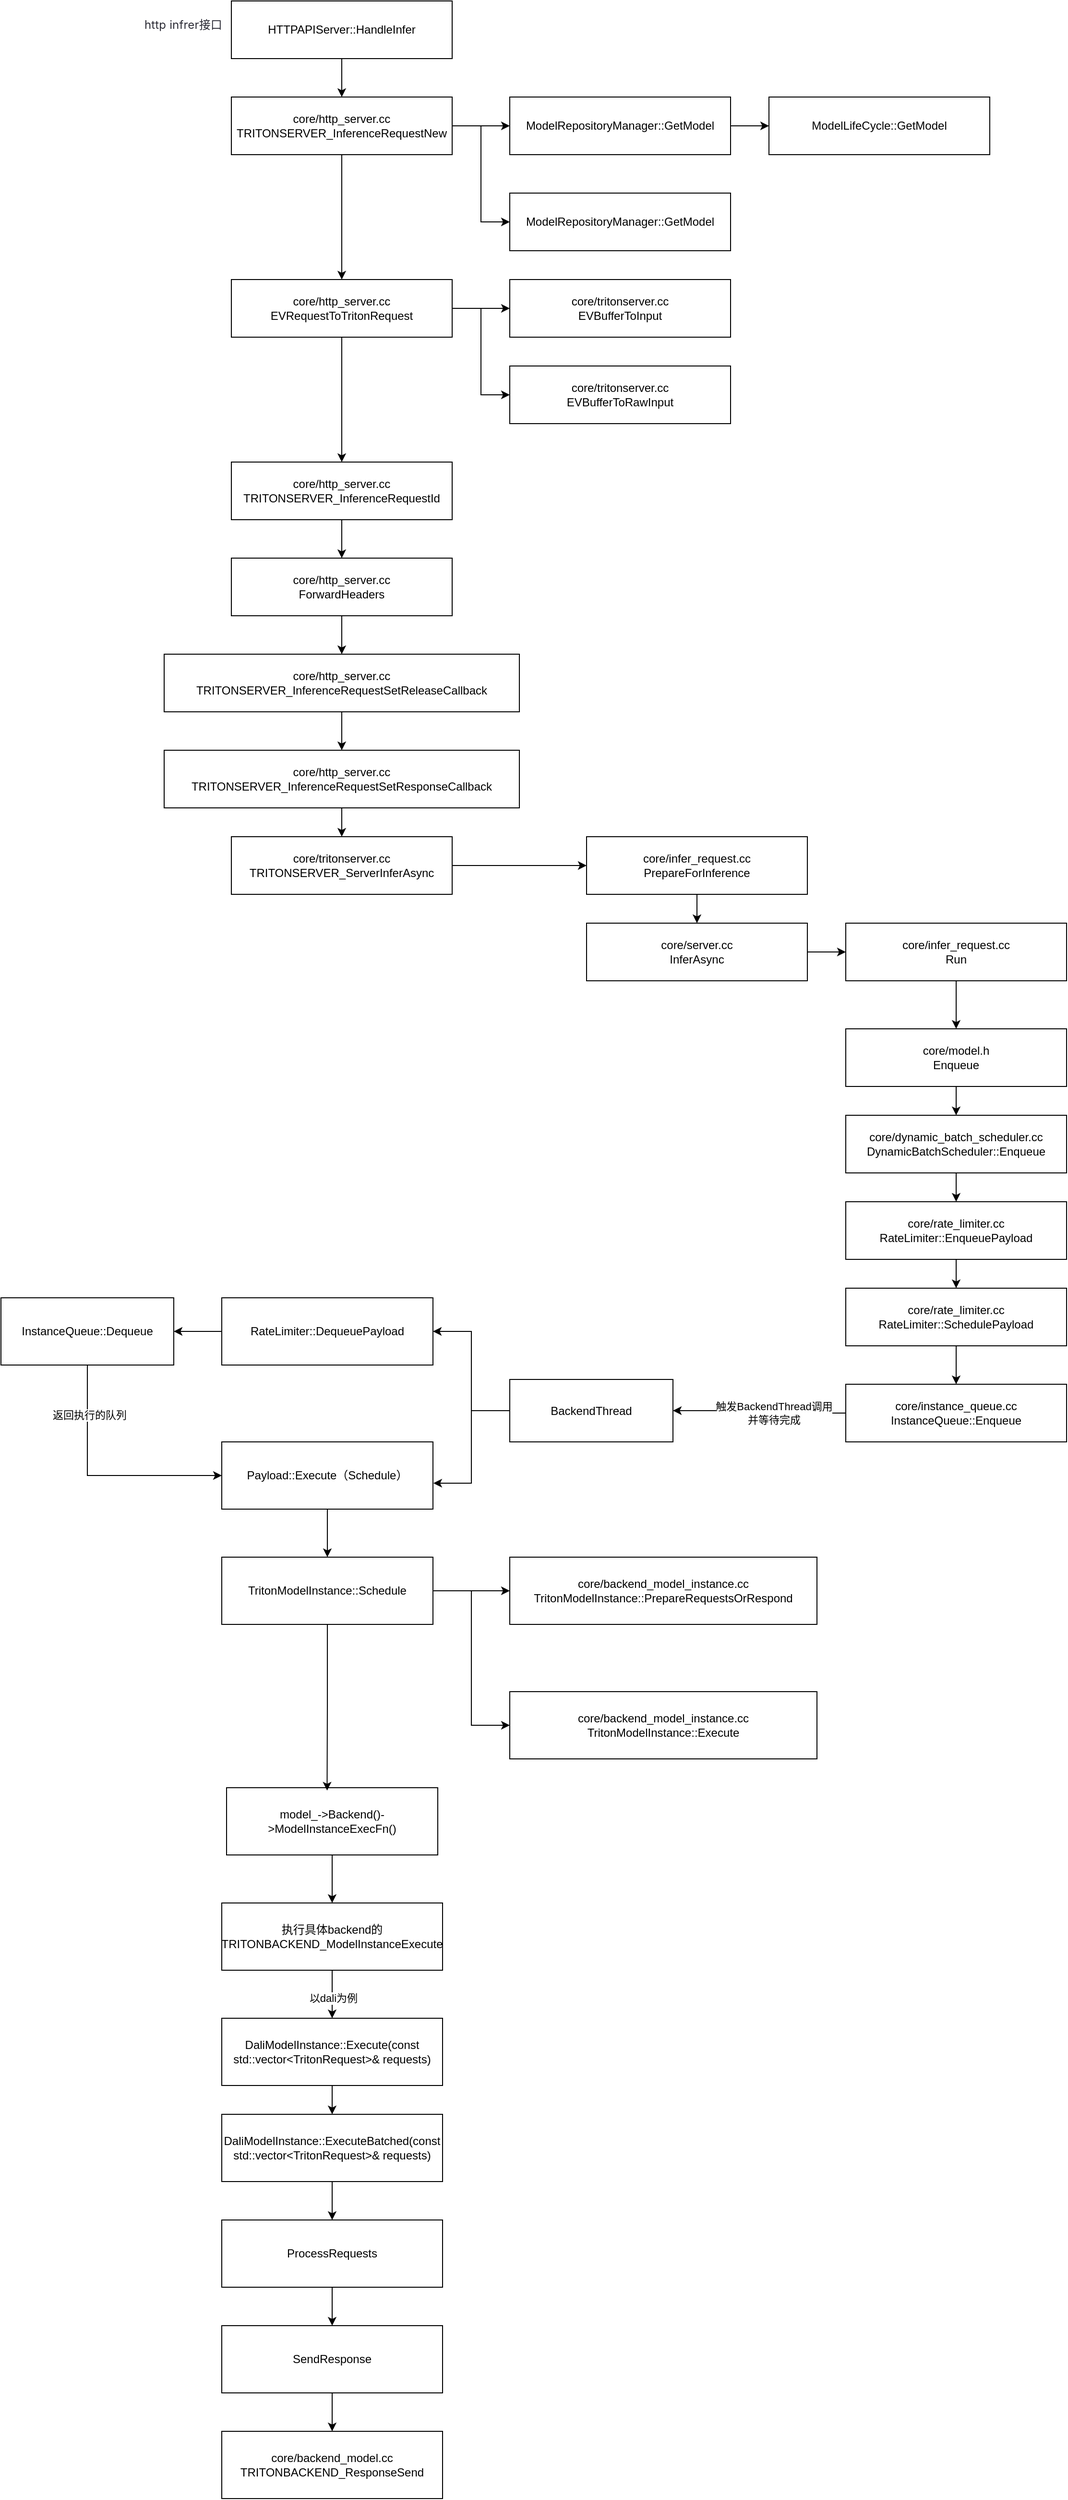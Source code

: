 <mxfile version="26.0.5">
  <diagram name="第 1 页" id="pDGJuI-7vzYrcwJg5P6v">
    <mxGraphModel dx="413" dy="572" grid="1" gridSize="10" guides="1" tooltips="1" connect="1" arrows="1" fold="1" page="1" pageScale="1" pageWidth="827" pageHeight="1169" math="0" shadow="0">
      <root>
        <mxCell id="0" />
        <mxCell id="1" parent="0" />
        <mxCell id="nku8yffjrh3vuvWNtaAY-4" value="" style="edgeStyle=orthogonalEdgeStyle;rounded=0;orthogonalLoop=1;jettySize=auto;html=1;" edge="1" parent="1" source="nku8yffjrh3vuvWNtaAY-1" target="nku8yffjrh3vuvWNtaAY-3">
          <mxGeometry relative="1" as="geometry" />
        </mxCell>
        <mxCell id="nku8yffjrh3vuvWNtaAY-1" value="HTTPAPIServer::HandleInfer" style="rounded=0;whiteSpace=wrap;html=1;" vertex="1" parent="1">
          <mxGeometry x="1560" y="120" width="230" height="60" as="geometry" />
        </mxCell>
        <mxCell id="nku8yffjrh3vuvWNtaAY-2" value="&lt;span style=&quot;color: rgb(44, 44, 54); font-family: -apple-system, BlinkMacSystemFont, &amp;quot;Segoe UI&amp;quot;, &amp;quot;Noto Sans&amp;quot;, Helvetica, Arial, sans-serif, &amp;quot;Apple Color Emoji&amp;quot;, &amp;quot;Segoe UI Emoji&amp;quot;; letter-spacing: 0.08px; text-align: start; white-space-collapse: preserve; background-color: rgb(255, 255, 255);&quot;&gt;&lt;font style=&quot;font-size: 12px;&quot;&gt;http infrer接口&lt;/font&gt;&lt;/span&gt;" style="text;strokeColor=none;align=center;fillColor=none;html=1;verticalAlign=middle;whiteSpace=wrap;rounded=0;" vertex="1" parent="1">
          <mxGeometry x="1465" y="130" width="90" height="30" as="geometry" />
        </mxCell>
        <mxCell id="nku8yffjrh3vuvWNtaAY-6" value="" style="edgeStyle=orthogonalEdgeStyle;rounded=0;orthogonalLoop=1;jettySize=auto;html=1;" edge="1" parent="1" source="nku8yffjrh3vuvWNtaAY-3" target="nku8yffjrh3vuvWNtaAY-5">
          <mxGeometry relative="1" as="geometry" />
        </mxCell>
        <mxCell id="nku8yffjrh3vuvWNtaAY-10" style="edgeStyle=orthogonalEdgeStyle;rounded=0;orthogonalLoop=1;jettySize=auto;html=1;exitX=1;exitY=0.5;exitDx=0;exitDy=0;entryX=0;entryY=0.5;entryDx=0;entryDy=0;" edge="1" parent="1" source="nku8yffjrh3vuvWNtaAY-3" target="nku8yffjrh3vuvWNtaAY-9">
          <mxGeometry relative="1" as="geometry" />
        </mxCell>
        <mxCell id="nku8yffjrh3vuvWNtaAY-12" style="edgeStyle=orthogonalEdgeStyle;rounded=0;orthogonalLoop=1;jettySize=auto;html=1;" edge="1" parent="1" source="nku8yffjrh3vuvWNtaAY-3" target="nku8yffjrh3vuvWNtaAY-11">
          <mxGeometry relative="1" as="geometry" />
        </mxCell>
        <mxCell id="nku8yffjrh3vuvWNtaAY-3" value="&lt;div&gt;core/http_server.cc&lt;/div&gt;&lt;div&gt;TRITONSERVER_InferenceRequestNew&lt;/div&gt;" style="rounded=0;whiteSpace=wrap;html=1;" vertex="1" parent="1">
          <mxGeometry x="1560" y="220" width="230" height="60" as="geometry" />
        </mxCell>
        <mxCell id="nku8yffjrh3vuvWNtaAY-8" value="" style="edgeStyle=orthogonalEdgeStyle;rounded=0;orthogonalLoop=1;jettySize=auto;html=1;" edge="1" parent="1" source="nku8yffjrh3vuvWNtaAY-5" target="nku8yffjrh3vuvWNtaAY-7">
          <mxGeometry relative="1" as="geometry" />
        </mxCell>
        <mxCell id="nku8yffjrh3vuvWNtaAY-5" value="&lt;div&gt;ModelRepositoryManager::GetModel&lt;/div&gt;" style="rounded=0;whiteSpace=wrap;html=1;" vertex="1" parent="1">
          <mxGeometry x="1850" y="220" width="230" height="60" as="geometry" />
        </mxCell>
        <mxCell id="nku8yffjrh3vuvWNtaAY-7" value="&lt;div&gt;ModelLifeCycle::GetModel&lt;/div&gt;" style="rounded=0;whiteSpace=wrap;html=1;" vertex="1" parent="1">
          <mxGeometry x="2120" y="220" width="230" height="60" as="geometry" />
        </mxCell>
        <mxCell id="nku8yffjrh3vuvWNtaAY-9" value="&lt;div&gt;ModelRepositoryManager::GetModel&lt;/div&gt;" style="rounded=0;whiteSpace=wrap;html=1;" vertex="1" parent="1">
          <mxGeometry x="1850" y="320" width="230" height="60" as="geometry" />
        </mxCell>
        <mxCell id="nku8yffjrh3vuvWNtaAY-14" style="edgeStyle=orthogonalEdgeStyle;rounded=0;orthogonalLoop=1;jettySize=auto;html=1;exitX=1;exitY=0.5;exitDx=0;exitDy=0;" edge="1" parent="1" source="nku8yffjrh3vuvWNtaAY-11" target="nku8yffjrh3vuvWNtaAY-13">
          <mxGeometry relative="1" as="geometry" />
        </mxCell>
        <mxCell id="nku8yffjrh3vuvWNtaAY-16" style="edgeStyle=orthogonalEdgeStyle;rounded=0;orthogonalLoop=1;jettySize=auto;html=1;exitX=1;exitY=0.5;exitDx=0;exitDy=0;entryX=0;entryY=0.5;entryDx=0;entryDy=0;" edge="1" parent="1" source="nku8yffjrh3vuvWNtaAY-11" target="nku8yffjrh3vuvWNtaAY-15">
          <mxGeometry relative="1" as="geometry" />
        </mxCell>
        <mxCell id="nku8yffjrh3vuvWNtaAY-18" style="edgeStyle=orthogonalEdgeStyle;rounded=0;orthogonalLoop=1;jettySize=auto;html=1;exitX=0.5;exitY=1;exitDx=0;exitDy=0;entryX=0.5;entryY=0;entryDx=0;entryDy=0;" edge="1" parent="1" source="nku8yffjrh3vuvWNtaAY-11" target="nku8yffjrh3vuvWNtaAY-17">
          <mxGeometry relative="1" as="geometry" />
        </mxCell>
        <mxCell id="nku8yffjrh3vuvWNtaAY-11" value="&lt;div&gt;core/http_server.cc&lt;/div&gt;&lt;div&gt;EVRequestToTritonRequest&lt;/div&gt;" style="rounded=0;whiteSpace=wrap;html=1;" vertex="1" parent="1">
          <mxGeometry x="1560" y="410" width="230" height="60" as="geometry" />
        </mxCell>
        <mxCell id="nku8yffjrh3vuvWNtaAY-13" value="&lt;div&gt;core/tritonserver.cc&lt;/div&gt;&lt;div&gt;EVBufferToInput&lt;/div&gt;" style="rounded=0;whiteSpace=wrap;html=1;" vertex="1" parent="1">
          <mxGeometry x="1850" y="410" width="230" height="60" as="geometry" />
        </mxCell>
        <mxCell id="nku8yffjrh3vuvWNtaAY-15" value="&lt;div&gt;core/tritonserver.cc&lt;/div&gt;&lt;div&gt;EVBufferToRawInput&lt;/div&gt;" style="rounded=0;whiteSpace=wrap;html=1;" vertex="1" parent="1">
          <mxGeometry x="1850" y="500" width="230" height="60" as="geometry" />
        </mxCell>
        <mxCell id="nku8yffjrh3vuvWNtaAY-20" value="" style="edgeStyle=orthogonalEdgeStyle;rounded=0;orthogonalLoop=1;jettySize=auto;html=1;" edge="1" parent="1" source="nku8yffjrh3vuvWNtaAY-17" target="nku8yffjrh3vuvWNtaAY-19">
          <mxGeometry relative="1" as="geometry" />
        </mxCell>
        <mxCell id="nku8yffjrh3vuvWNtaAY-17" value="&lt;div&gt;core/http_server.cc&lt;/div&gt;&lt;div&gt;TRITONSERVER_InferenceRequestId&lt;/div&gt;" style="rounded=0;whiteSpace=wrap;html=1;" vertex="1" parent="1">
          <mxGeometry x="1560" y="600" width="230" height="60" as="geometry" />
        </mxCell>
        <mxCell id="nku8yffjrh3vuvWNtaAY-22" value="" style="edgeStyle=orthogonalEdgeStyle;rounded=0;orthogonalLoop=1;jettySize=auto;html=1;" edge="1" parent="1" source="nku8yffjrh3vuvWNtaAY-19" target="nku8yffjrh3vuvWNtaAY-21">
          <mxGeometry relative="1" as="geometry" />
        </mxCell>
        <mxCell id="nku8yffjrh3vuvWNtaAY-19" value="&lt;div&gt;core/http_server.cc&lt;/div&gt;&lt;div&gt;ForwardHeaders&lt;/div&gt;" style="rounded=0;whiteSpace=wrap;html=1;" vertex="1" parent="1">
          <mxGeometry x="1560" y="700" width="230" height="60" as="geometry" />
        </mxCell>
        <mxCell id="nku8yffjrh3vuvWNtaAY-24" value="" style="edgeStyle=orthogonalEdgeStyle;rounded=0;orthogonalLoop=1;jettySize=auto;html=1;" edge="1" parent="1" source="nku8yffjrh3vuvWNtaAY-21" target="nku8yffjrh3vuvWNtaAY-23">
          <mxGeometry relative="1" as="geometry" />
        </mxCell>
        <mxCell id="nku8yffjrh3vuvWNtaAY-21" value="&lt;div&gt;core/http_server.cc&lt;/div&gt;&lt;div&gt;TRITONSERVER_InferenceRequestSetReleaseCallback&lt;/div&gt;" style="rounded=0;whiteSpace=wrap;html=1;" vertex="1" parent="1">
          <mxGeometry x="1490" y="800" width="370" height="60" as="geometry" />
        </mxCell>
        <mxCell id="nku8yffjrh3vuvWNtaAY-26" value="" style="edgeStyle=orthogonalEdgeStyle;rounded=0;orthogonalLoop=1;jettySize=auto;html=1;" edge="1" parent="1" source="nku8yffjrh3vuvWNtaAY-23" target="nku8yffjrh3vuvWNtaAY-25">
          <mxGeometry relative="1" as="geometry" />
        </mxCell>
        <mxCell id="nku8yffjrh3vuvWNtaAY-23" value="&lt;div&gt;core/http_server.cc&lt;/div&gt;&lt;div&gt;TRITONSERVER_InferenceRequestSetResponseCallback&lt;/div&gt;" style="rounded=0;whiteSpace=wrap;html=1;" vertex="1" parent="1">
          <mxGeometry x="1490" y="900" width="370" height="60" as="geometry" />
        </mxCell>
        <mxCell id="nku8yffjrh3vuvWNtaAY-29" style="edgeStyle=orthogonalEdgeStyle;rounded=0;orthogonalLoop=1;jettySize=auto;html=1;entryX=0;entryY=0.5;entryDx=0;entryDy=0;" edge="1" parent="1" source="nku8yffjrh3vuvWNtaAY-25" target="nku8yffjrh3vuvWNtaAY-27">
          <mxGeometry relative="1" as="geometry" />
        </mxCell>
        <mxCell id="nku8yffjrh3vuvWNtaAY-25" value="&lt;div&gt;core/tritonserver.cc&lt;/div&gt;&lt;div&gt;TRITONSERVER_ServerInferAsync&lt;/div&gt;" style="rounded=0;whiteSpace=wrap;html=1;" vertex="1" parent="1">
          <mxGeometry x="1560" y="990" width="230" height="60" as="geometry" />
        </mxCell>
        <mxCell id="nku8yffjrh3vuvWNtaAY-31" value="" style="edgeStyle=orthogonalEdgeStyle;rounded=0;orthogonalLoop=1;jettySize=auto;html=1;" edge="1" parent="1" source="nku8yffjrh3vuvWNtaAY-27" target="nku8yffjrh3vuvWNtaAY-30">
          <mxGeometry relative="1" as="geometry" />
        </mxCell>
        <mxCell id="nku8yffjrh3vuvWNtaAY-27" value="&lt;div&gt;core/infer_request.cc&lt;/div&gt;&lt;div&gt;PrepareForInference&lt;/div&gt;" style="rounded=0;whiteSpace=wrap;html=1;" vertex="1" parent="1">
          <mxGeometry x="1930" y="990" width="230" height="60" as="geometry" />
        </mxCell>
        <mxCell id="nku8yffjrh3vuvWNtaAY-33" value="" style="edgeStyle=orthogonalEdgeStyle;rounded=0;orthogonalLoop=1;jettySize=auto;html=1;" edge="1" parent="1" source="nku8yffjrh3vuvWNtaAY-30" target="nku8yffjrh3vuvWNtaAY-32">
          <mxGeometry relative="1" as="geometry" />
        </mxCell>
        <mxCell id="nku8yffjrh3vuvWNtaAY-30" value="&lt;div&gt;core/server.cc&lt;/div&gt;&lt;div&gt;InferAsync&lt;/div&gt;" style="rounded=0;whiteSpace=wrap;html=1;" vertex="1" parent="1">
          <mxGeometry x="1930" y="1080" width="230" height="60" as="geometry" />
        </mxCell>
        <mxCell id="nku8yffjrh3vuvWNtaAY-35" value="" style="edgeStyle=orthogonalEdgeStyle;rounded=0;orthogonalLoop=1;jettySize=auto;html=1;" edge="1" parent="1" source="nku8yffjrh3vuvWNtaAY-32" target="nku8yffjrh3vuvWNtaAY-34">
          <mxGeometry relative="1" as="geometry" />
        </mxCell>
        <mxCell id="nku8yffjrh3vuvWNtaAY-32" value="&lt;div&gt;core/infer_request.cc&lt;/div&gt;&lt;div&gt;Run&lt;/div&gt;" style="rounded=0;whiteSpace=wrap;html=1;" vertex="1" parent="1">
          <mxGeometry x="2200" y="1080" width="230" height="60" as="geometry" />
        </mxCell>
        <mxCell id="nku8yffjrh3vuvWNtaAY-37" value="" style="edgeStyle=orthogonalEdgeStyle;rounded=0;orthogonalLoop=1;jettySize=auto;html=1;" edge="1" parent="1" source="nku8yffjrh3vuvWNtaAY-34" target="nku8yffjrh3vuvWNtaAY-36">
          <mxGeometry relative="1" as="geometry" />
        </mxCell>
        <mxCell id="nku8yffjrh3vuvWNtaAY-34" value="&lt;div&gt;core/model.h&lt;/div&gt;&lt;div&gt;Enqueue&lt;/div&gt;" style="rounded=0;whiteSpace=wrap;html=1;" vertex="1" parent="1">
          <mxGeometry x="2200" y="1190" width="230" height="60" as="geometry" />
        </mxCell>
        <mxCell id="nku8yffjrh3vuvWNtaAY-39" value="" style="edgeStyle=orthogonalEdgeStyle;rounded=0;orthogonalLoop=1;jettySize=auto;html=1;" edge="1" parent="1" source="nku8yffjrh3vuvWNtaAY-36" target="nku8yffjrh3vuvWNtaAY-38">
          <mxGeometry relative="1" as="geometry" />
        </mxCell>
        <mxCell id="nku8yffjrh3vuvWNtaAY-36" value="&lt;div&gt;core/dynamic_batch_scheduler.cc&lt;/div&gt;&lt;div&gt;DynamicBatchScheduler::Enqueue&lt;/div&gt;" style="rounded=0;whiteSpace=wrap;html=1;" vertex="1" parent="1">
          <mxGeometry x="2200" y="1280" width="230" height="60" as="geometry" />
        </mxCell>
        <mxCell id="nku8yffjrh3vuvWNtaAY-41" value="" style="edgeStyle=orthogonalEdgeStyle;rounded=0;orthogonalLoop=1;jettySize=auto;html=1;" edge="1" parent="1" source="nku8yffjrh3vuvWNtaAY-38" target="nku8yffjrh3vuvWNtaAY-40">
          <mxGeometry relative="1" as="geometry" />
        </mxCell>
        <mxCell id="nku8yffjrh3vuvWNtaAY-38" value="&lt;div&gt;core/rate_limiter.cc&lt;/div&gt;&lt;div&gt;RateLimiter::EnqueuePayload&lt;/div&gt;" style="rounded=0;whiteSpace=wrap;html=1;" vertex="1" parent="1">
          <mxGeometry x="2200" y="1370" width="230" height="60" as="geometry" />
        </mxCell>
        <mxCell id="nku8yffjrh3vuvWNtaAY-44" value="" style="edgeStyle=orthogonalEdgeStyle;rounded=0;orthogonalLoop=1;jettySize=auto;html=1;" edge="1" parent="1" source="nku8yffjrh3vuvWNtaAY-40" target="nku8yffjrh3vuvWNtaAY-42">
          <mxGeometry relative="1" as="geometry" />
        </mxCell>
        <mxCell id="nku8yffjrh3vuvWNtaAY-40" value="&lt;div&gt;core/rate_limiter.cc&lt;/div&gt;&lt;div&gt;RateLimiter::SchedulePayload&lt;/div&gt;" style="rounded=0;whiteSpace=wrap;html=1;" vertex="1" parent="1">
          <mxGeometry x="2200" y="1460" width="230" height="60" as="geometry" />
        </mxCell>
        <mxCell id="nku8yffjrh3vuvWNtaAY-46" style="edgeStyle=orthogonalEdgeStyle;rounded=0;orthogonalLoop=1;jettySize=auto;html=1;exitX=0;exitY=0.5;exitDx=0;exitDy=0;entryX=1;entryY=0.5;entryDx=0;entryDy=0;" edge="1" parent="1" source="nku8yffjrh3vuvWNtaAY-42" target="nku8yffjrh3vuvWNtaAY-45">
          <mxGeometry relative="1" as="geometry" />
        </mxCell>
        <mxCell id="nku8yffjrh3vuvWNtaAY-47" value="触发BackendThread调用&lt;div&gt;并等待完成&lt;/div&gt;" style="edgeLabel;html=1;align=center;verticalAlign=middle;resizable=0;points=[];" vertex="1" connectable="0" parent="nku8yffjrh3vuvWNtaAY-46">
          <mxGeometry x="-0.174" relative="1" as="geometry">
            <mxPoint as="offset" />
          </mxGeometry>
        </mxCell>
        <mxCell id="nku8yffjrh3vuvWNtaAY-42" value="&lt;div&gt;core/instance_queue.cc&lt;/div&gt;&lt;div&gt;InstanceQueue::Enqueue&lt;/div&gt;" style="rounded=0;whiteSpace=wrap;html=1;" vertex="1" parent="1">
          <mxGeometry x="2200" y="1560" width="230" height="60" as="geometry" />
        </mxCell>
        <mxCell id="nku8yffjrh3vuvWNtaAY-49" style="edgeStyle=orthogonalEdgeStyle;rounded=0;orthogonalLoop=1;jettySize=auto;html=1;exitX=0;exitY=0.5;exitDx=0;exitDy=0;entryX=1;entryY=0.5;entryDx=0;entryDy=0;" edge="1" parent="1" source="nku8yffjrh3vuvWNtaAY-45" target="nku8yffjrh3vuvWNtaAY-48">
          <mxGeometry relative="1" as="geometry" />
        </mxCell>
        <mxCell id="nku8yffjrh3vuvWNtaAY-45" value="BackendThread" style="rounded=0;whiteSpace=wrap;html=1;align=center;" vertex="1" parent="1">
          <mxGeometry x="1850" y="1555" width="170" height="65" as="geometry" />
        </mxCell>
        <mxCell id="nku8yffjrh3vuvWNtaAY-53" value="" style="edgeStyle=orthogonalEdgeStyle;rounded=0;orthogonalLoop=1;jettySize=auto;html=1;" edge="1" parent="1" source="nku8yffjrh3vuvWNtaAY-48" target="nku8yffjrh3vuvWNtaAY-52">
          <mxGeometry relative="1" as="geometry" />
        </mxCell>
        <mxCell id="nku8yffjrh3vuvWNtaAY-48" value="RateLimiter::DequeuePayload" style="rounded=0;whiteSpace=wrap;html=1;align=center;" vertex="1" parent="1">
          <mxGeometry x="1550" y="1470" width="220" height="70" as="geometry" />
        </mxCell>
        <mxCell id="nku8yffjrh3vuvWNtaAY-58" value="" style="edgeStyle=orthogonalEdgeStyle;rounded=0;orthogonalLoop=1;jettySize=auto;html=1;" edge="1" parent="1" source="nku8yffjrh3vuvWNtaAY-50" target="nku8yffjrh3vuvWNtaAY-57">
          <mxGeometry relative="1" as="geometry" />
        </mxCell>
        <mxCell id="nku8yffjrh3vuvWNtaAY-50" value="Payload::Execute（Schedule）" style="rounded=0;whiteSpace=wrap;html=1;align=center;" vertex="1" parent="1">
          <mxGeometry x="1550" y="1620" width="220" height="70" as="geometry" />
        </mxCell>
        <mxCell id="nku8yffjrh3vuvWNtaAY-51" style="edgeStyle=orthogonalEdgeStyle;rounded=0;orthogonalLoop=1;jettySize=auto;html=1;exitX=0;exitY=0.5;exitDx=0;exitDy=0;entryX=1.002;entryY=0.614;entryDx=0;entryDy=0;entryPerimeter=0;" edge="1" parent="1" source="nku8yffjrh3vuvWNtaAY-45" target="nku8yffjrh3vuvWNtaAY-50">
          <mxGeometry relative="1" as="geometry" />
        </mxCell>
        <mxCell id="nku8yffjrh3vuvWNtaAY-55" style="edgeStyle=orthogonalEdgeStyle;rounded=0;orthogonalLoop=1;jettySize=auto;html=1;exitX=0.5;exitY=1;exitDx=0;exitDy=0;entryX=0;entryY=0.5;entryDx=0;entryDy=0;" edge="1" parent="1" source="nku8yffjrh3vuvWNtaAY-52" target="nku8yffjrh3vuvWNtaAY-50">
          <mxGeometry relative="1" as="geometry" />
        </mxCell>
        <mxCell id="nku8yffjrh3vuvWNtaAY-56" value="返回执行的队列" style="edgeLabel;html=1;align=center;verticalAlign=middle;resizable=0;points=[];" vertex="1" connectable="0" parent="nku8yffjrh3vuvWNtaAY-55">
          <mxGeometry x="-0.598" y="2" relative="1" as="geometry">
            <mxPoint as="offset" />
          </mxGeometry>
        </mxCell>
        <mxCell id="nku8yffjrh3vuvWNtaAY-52" value="InstanceQueue::Dequeue" style="rounded=0;whiteSpace=wrap;html=1;align=center;" vertex="1" parent="1">
          <mxGeometry x="1320" y="1470" width="180" height="70" as="geometry" />
        </mxCell>
        <mxCell id="nku8yffjrh3vuvWNtaAY-60" value="" style="edgeStyle=orthogonalEdgeStyle;rounded=0;orthogonalLoop=1;jettySize=auto;html=1;" edge="1" parent="1" source="nku8yffjrh3vuvWNtaAY-57" target="nku8yffjrh3vuvWNtaAY-59">
          <mxGeometry relative="1" as="geometry" />
        </mxCell>
        <mxCell id="nku8yffjrh3vuvWNtaAY-64" style="edgeStyle=orthogonalEdgeStyle;rounded=0;orthogonalLoop=1;jettySize=auto;html=1;exitX=1;exitY=0.5;exitDx=0;exitDy=0;entryX=0;entryY=0.5;entryDx=0;entryDy=0;" edge="1" parent="1" source="nku8yffjrh3vuvWNtaAY-57" target="nku8yffjrh3vuvWNtaAY-63">
          <mxGeometry relative="1" as="geometry" />
        </mxCell>
        <mxCell id="nku8yffjrh3vuvWNtaAY-57" value="TritonModelInstance::Schedule" style="rounded=0;whiteSpace=wrap;html=1;align=center;" vertex="1" parent="1">
          <mxGeometry x="1550" y="1740" width="220" height="70" as="geometry" />
        </mxCell>
        <mxCell id="nku8yffjrh3vuvWNtaAY-59" value="&lt;div&gt;core/backend_model_instance.cc&lt;/div&gt;&lt;div&gt;TritonModelInstance::PrepareRequestsOrRespond&lt;/div&gt;" style="rounded=0;whiteSpace=wrap;html=1;align=center;" vertex="1" parent="1">
          <mxGeometry x="1850" y="1740" width="320" height="70" as="geometry" />
        </mxCell>
        <mxCell id="nku8yffjrh3vuvWNtaAY-63" value="&lt;div&gt;core/backend_model_instance.cc&lt;/div&gt;&lt;div&gt;TritonModelInstance::Execute&lt;/div&gt;" style="rounded=0;whiteSpace=wrap;html=1;align=center;" vertex="1" parent="1">
          <mxGeometry x="1850" y="1880" width="320" height="70" as="geometry" />
        </mxCell>
        <mxCell id="nku8yffjrh3vuvWNtaAY-68" value="" style="edgeStyle=orthogonalEdgeStyle;rounded=0;orthogonalLoop=1;jettySize=auto;html=1;" edge="1" parent="1" source="nku8yffjrh3vuvWNtaAY-65" target="nku8yffjrh3vuvWNtaAY-67">
          <mxGeometry relative="1" as="geometry" />
        </mxCell>
        <mxCell id="nku8yffjrh3vuvWNtaAY-65" value="model_-&amp;gt;Backend()-&amp;gt;ModelInstanceExecFn()" style="rounded=0;whiteSpace=wrap;html=1;align=center;" vertex="1" parent="1">
          <mxGeometry x="1555" y="1980" width="220" height="70" as="geometry" />
        </mxCell>
        <mxCell id="nku8yffjrh3vuvWNtaAY-66" style="edgeStyle=orthogonalEdgeStyle;rounded=0;orthogonalLoop=1;jettySize=auto;html=1;entryX=0.476;entryY=0.042;entryDx=0;entryDy=0;entryPerimeter=0;" edge="1" parent="1" source="nku8yffjrh3vuvWNtaAY-57" target="nku8yffjrh3vuvWNtaAY-65">
          <mxGeometry relative="1" as="geometry" />
        </mxCell>
        <mxCell id="nku8yffjrh3vuvWNtaAY-70" value="" style="edgeStyle=orthogonalEdgeStyle;rounded=0;orthogonalLoop=1;jettySize=auto;html=1;" edge="1" parent="1" source="nku8yffjrh3vuvWNtaAY-67" target="nku8yffjrh3vuvWNtaAY-69">
          <mxGeometry relative="1" as="geometry" />
        </mxCell>
        <mxCell id="nku8yffjrh3vuvWNtaAY-71" value="以dali为例" style="edgeLabel;html=1;align=center;verticalAlign=middle;resizable=0;points=[];" vertex="1" connectable="0" parent="nku8yffjrh3vuvWNtaAY-70">
          <mxGeometry x="0.163" y="1" relative="1" as="geometry">
            <mxPoint as="offset" />
          </mxGeometry>
        </mxCell>
        <mxCell id="nku8yffjrh3vuvWNtaAY-67" value="执行具体backend的&lt;div&gt;TRITONBACKEND_ModelInstanceExecute&lt;/div&gt;" style="rounded=0;whiteSpace=wrap;html=1;align=center;" vertex="1" parent="1">
          <mxGeometry x="1550" y="2100" width="230" height="70" as="geometry" />
        </mxCell>
        <mxCell id="nku8yffjrh3vuvWNtaAY-75" value="" style="edgeStyle=orthogonalEdgeStyle;rounded=0;orthogonalLoop=1;jettySize=auto;html=1;" edge="1" parent="1" source="nku8yffjrh3vuvWNtaAY-69" target="nku8yffjrh3vuvWNtaAY-72">
          <mxGeometry relative="1" as="geometry" />
        </mxCell>
        <mxCell id="nku8yffjrh3vuvWNtaAY-69" value="DaliModelInstance::Execute(const std::vector&amp;lt;TritonRequest&amp;gt;&amp;amp; requests)" style="rounded=0;whiteSpace=wrap;html=1;align=center;" vertex="1" parent="1">
          <mxGeometry x="1550" y="2220" width="230" height="70" as="geometry" />
        </mxCell>
        <mxCell id="nku8yffjrh3vuvWNtaAY-76" value="" style="edgeStyle=orthogonalEdgeStyle;rounded=0;orthogonalLoop=1;jettySize=auto;html=1;" edge="1" parent="1" source="nku8yffjrh3vuvWNtaAY-72" target="nku8yffjrh3vuvWNtaAY-73">
          <mxGeometry relative="1" as="geometry" />
        </mxCell>
        <mxCell id="nku8yffjrh3vuvWNtaAY-72" value="DaliModelInstance::ExecuteBatched(const std::vector&amp;lt;TritonRequest&amp;gt;&amp;amp; requests)" style="rounded=0;whiteSpace=wrap;html=1;align=center;" vertex="1" parent="1">
          <mxGeometry x="1550" y="2320" width="230" height="70" as="geometry" />
        </mxCell>
        <mxCell id="nku8yffjrh3vuvWNtaAY-77" value="" style="edgeStyle=orthogonalEdgeStyle;rounded=0;orthogonalLoop=1;jettySize=auto;html=1;" edge="1" parent="1" source="nku8yffjrh3vuvWNtaAY-73" target="nku8yffjrh3vuvWNtaAY-74">
          <mxGeometry relative="1" as="geometry" />
        </mxCell>
        <mxCell id="nku8yffjrh3vuvWNtaAY-73" value="ProcessRequests" style="rounded=0;whiteSpace=wrap;html=1;align=center;" vertex="1" parent="1">
          <mxGeometry x="1550" y="2430" width="230" height="70" as="geometry" />
        </mxCell>
        <mxCell id="nku8yffjrh3vuvWNtaAY-79" value="" style="edgeStyle=orthogonalEdgeStyle;rounded=0;orthogonalLoop=1;jettySize=auto;html=1;" edge="1" parent="1" source="nku8yffjrh3vuvWNtaAY-74" target="nku8yffjrh3vuvWNtaAY-78">
          <mxGeometry relative="1" as="geometry" />
        </mxCell>
        <mxCell id="nku8yffjrh3vuvWNtaAY-74" value="SendResponse" style="rounded=0;whiteSpace=wrap;html=1;align=center;" vertex="1" parent="1">
          <mxGeometry x="1550" y="2540" width="230" height="70" as="geometry" />
        </mxCell>
        <mxCell id="nku8yffjrh3vuvWNtaAY-78" value="&lt;div&gt;core/backend_model.cc&lt;/div&gt;TRITONBACKEND_ResponseSend" style="rounded=0;whiteSpace=wrap;html=1;align=center;" vertex="1" parent="1">
          <mxGeometry x="1550" y="2650" width="230" height="70" as="geometry" />
        </mxCell>
      </root>
    </mxGraphModel>
  </diagram>
</mxfile>
